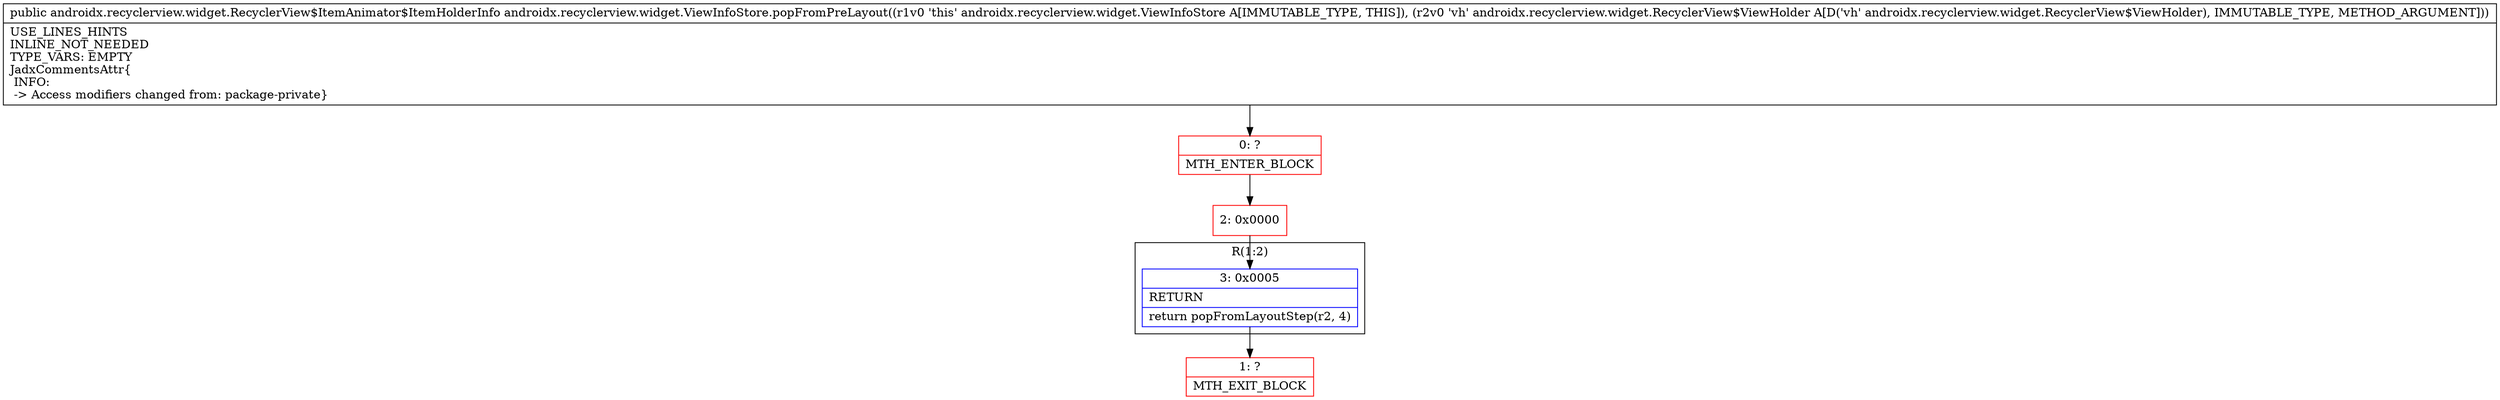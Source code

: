 digraph "CFG forandroidx.recyclerview.widget.ViewInfoStore.popFromPreLayout(Landroidx\/recyclerview\/widget\/RecyclerView$ViewHolder;)Landroidx\/recyclerview\/widget\/RecyclerView$ItemAnimator$ItemHolderInfo;" {
subgraph cluster_Region_676252772 {
label = "R(1:2)";
node [shape=record,color=blue];
Node_3 [shape=record,label="{3\:\ 0x0005|RETURN\l|return popFromLayoutStep(r2, 4)\l}"];
}
Node_0 [shape=record,color=red,label="{0\:\ ?|MTH_ENTER_BLOCK\l}"];
Node_2 [shape=record,color=red,label="{2\:\ 0x0000}"];
Node_1 [shape=record,color=red,label="{1\:\ ?|MTH_EXIT_BLOCK\l}"];
MethodNode[shape=record,label="{public androidx.recyclerview.widget.RecyclerView$ItemAnimator$ItemHolderInfo androidx.recyclerview.widget.ViewInfoStore.popFromPreLayout((r1v0 'this' androidx.recyclerview.widget.ViewInfoStore A[IMMUTABLE_TYPE, THIS]), (r2v0 'vh' androidx.recyclerview.widget.RecyclerView$ViewHolder A[D('vh' androidx.recyclerview.widget.RecyclerView$ViewHolder), IMMUTABLE_TYPE, METHOD_ARGUMENT]))  | USE_LINES_HINTS\lINLINE_NOT_NEEDED\lTYPE_VARS: EMPTY\lJadxCommentsAttr\{\l INFO: \l \-\> Access modifiers changed from: package\-private\}\l}"];
MethodNode -> Node_0;Node_3 -> Node_1;
Node_0 -> Node_2;
Node_2 -> Node_3;
}

